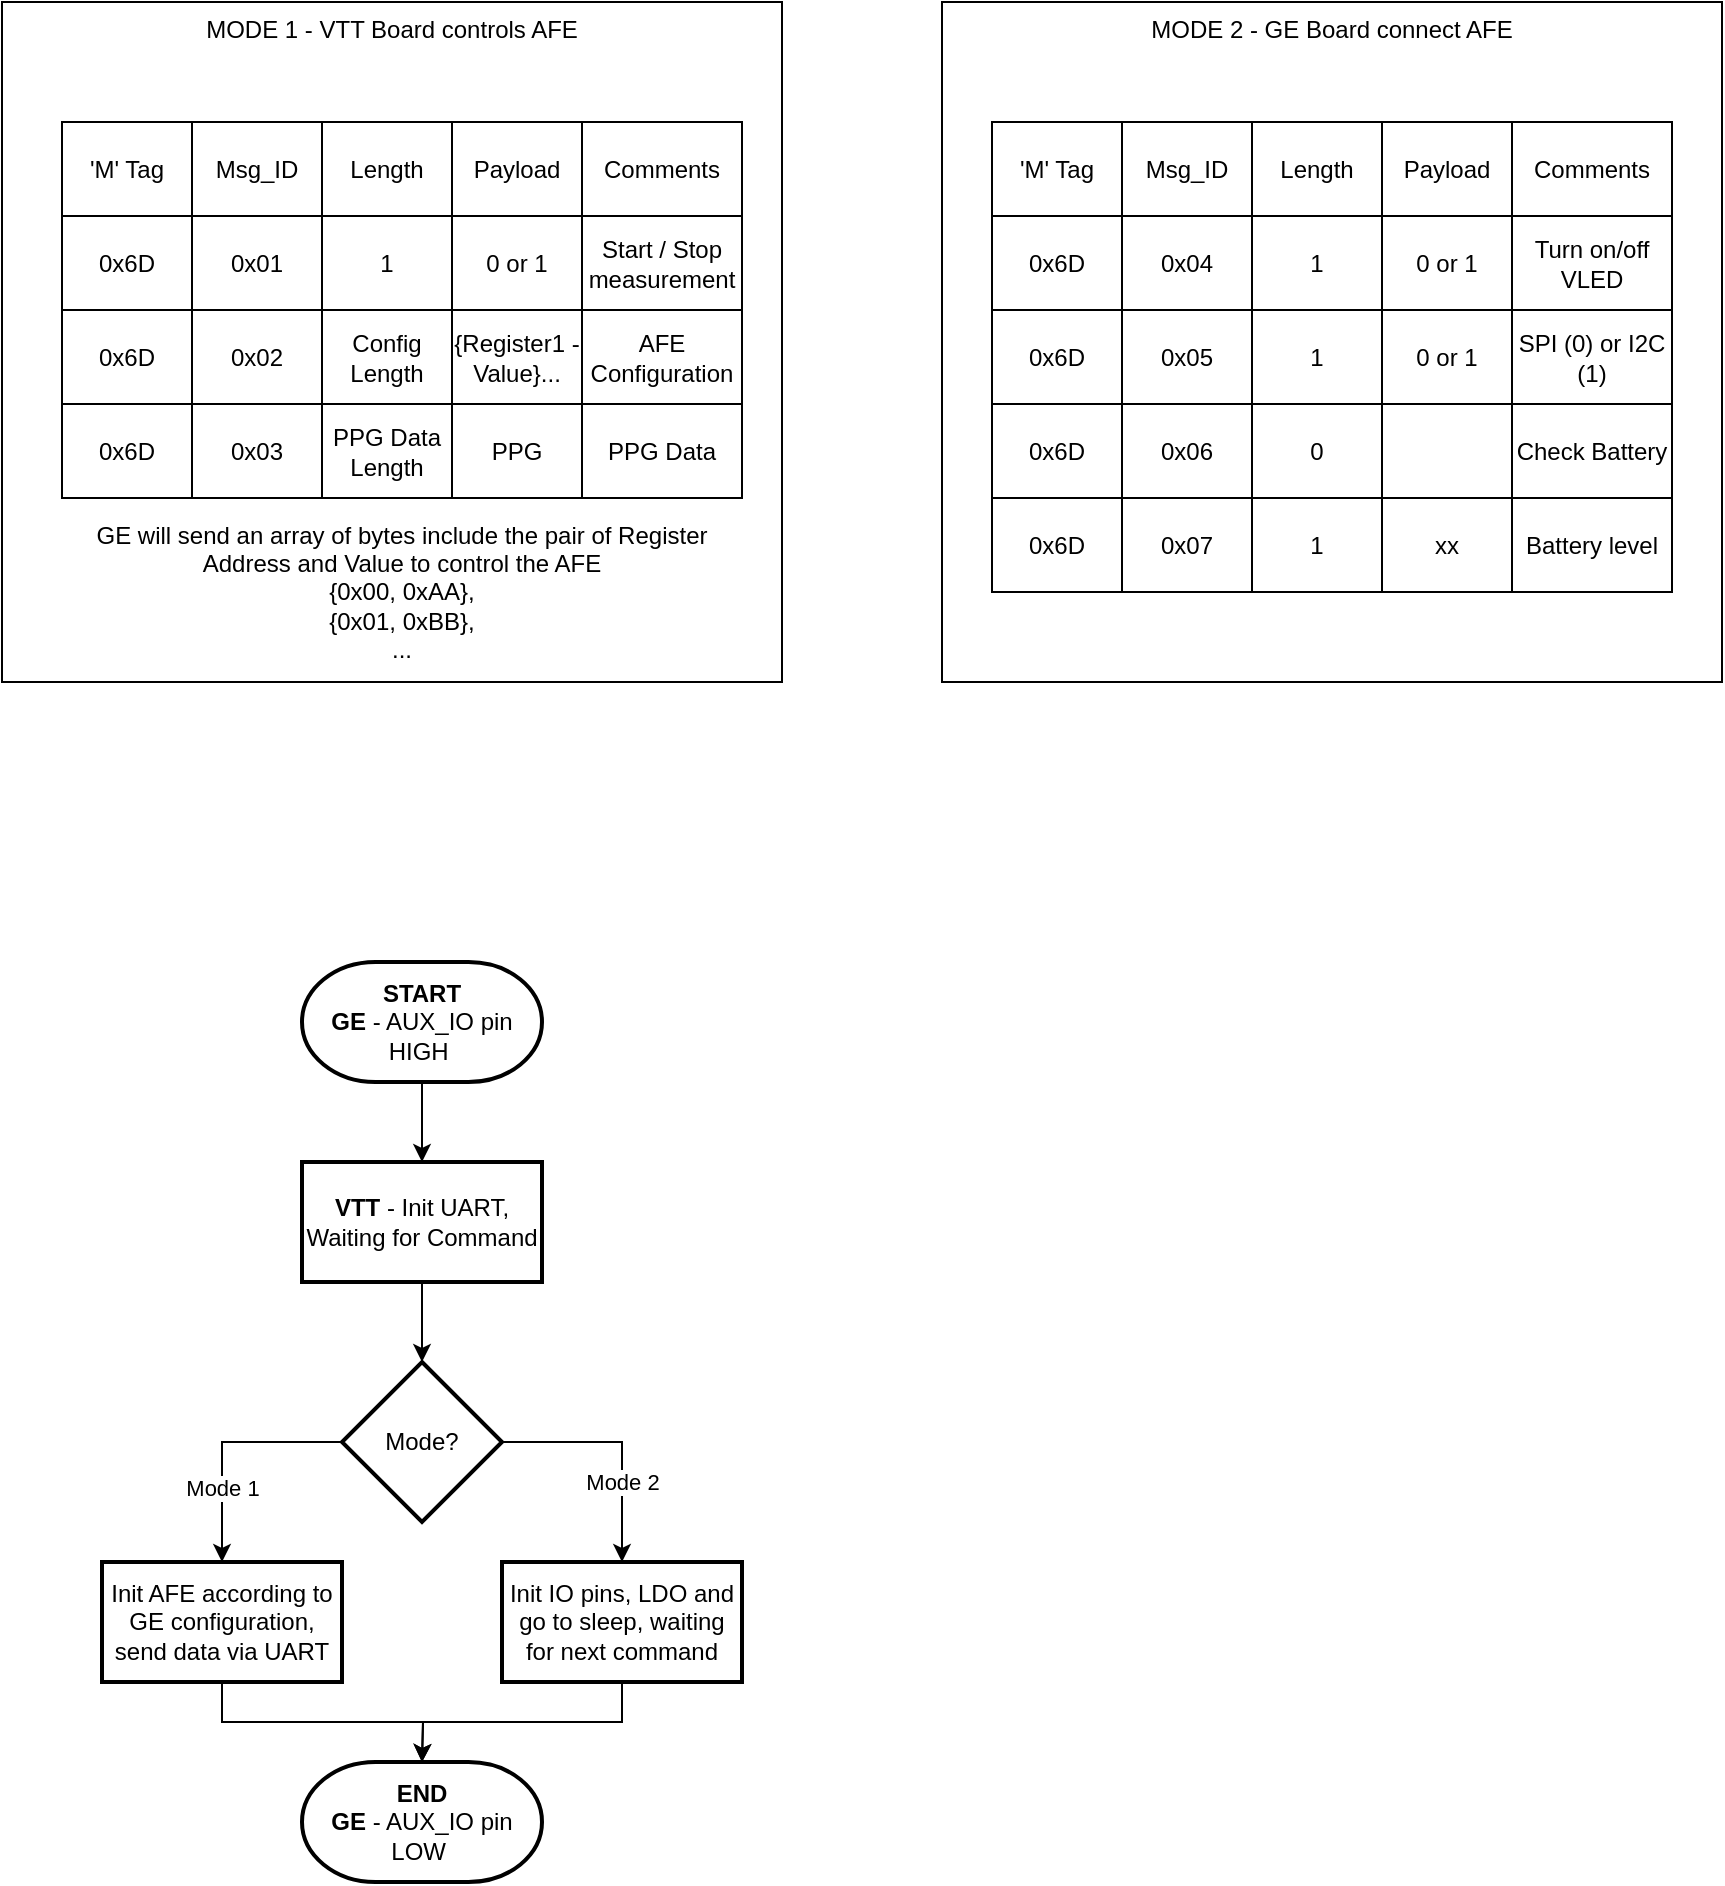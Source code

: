 <mxfile version="28.1.0">
  <diagram name="Page-1" id="u_4Rbd6-DPw6xN2j73VG">
    <mxGraphModel dx="1973" dy="774" grid="1" gridSize="10" guides="1" tooltips="1" connect="1" arrows="1" fold="1" page="1" pageScale="1" pageWidth="850" pageHeight="1100" math="0" shadow="0">
      <root>
        <mxCell id="0" />
        <mxCell id="1" parent="0" />
        <mxCell id="0Z28K1uZ04GMZeIwGt2u-1" value="MODE 1 - VTT Board controls AFE" style="rounded=0;whiteSpace=wrap;html=1;verticalAlign=top;" vertex="1" parent="1">
          <mxGeometry x="-70" y="40" width="390" height="340" as="geometry" />
        </mxCell>
        <mxCell id="0Z28K1uZ04GMZeIwGt2u-3" value="MODE 2 - GE Board connect AFE" style="rounded=0;whiteSpace=wrap;html=1;verticalAlign=top;" vertex="1" parent="1">
          <mxGeometry x="400" y="40" width="390" height="340" as="geometry" />
        </mxCell>
        <mxCell id="0Z28K1uZ04GMZeIwGt2u-168" value="" style="childLayout=tableLayout;recursiveResize=0;shadow=0;fillColor=none;" vertex="1" parent="1">
          <mxGeometry x="-40" y="100" width="340" height="188" as="geometry" />
        </mxCell>
        <mxCell id="0Z28K1uZ04GMZeIwGt2u-169" value="" style="shape=tableRow;horizontal=0;startSize=0;swimlaneHead=0;swimlaneBody=0;top=0;left=0;bottom=0;right=0;dropTarget=0;collapsible=0;recursiveResize=0;expand=0;fontStyle=0;fillColor=none;strokeColor=inherit;" vertex="1" parent="0Z28K1uZ04GMZeIwGt2u-168">
          <mxGeometry width="340" height="47" as="geometry" />
        </mxCell>
        <mxCell id="0Z28K1uZ04GMZeIwGt2u-170" value="&#39;M&#39; Tag" style="connectable=0;recursiveResize=0;strokeColor=inherit;fillColor=none;align=center;whiteSpace=wrap;html=1;" vertex="1" parent="0Z28K1uZ04GMZeIwGt2u-169">
          <mxGeometry width="65" height="47" as="geometry">
            <mxRectangle width="65" height="47" as="alternateBounds" />
          </mxGeometry>
        </mxCell>
        <mxCell id="0Z28K1uZ04GMZeIwGt2u-171" value="Msg_ID" style="connectable=0;recursiveResize=0;strokeColor=inherit;fillColor=none;align=center;whiteSpace=wrap;html=1;" vertex="1" parent="0Z28K1uZ04GMZeIwGt2u-169">
          <mxGeometry x="65" width="65" height="47" as="geometry">
            <mxRectangle width="65" height="47" as="alternateBounds" />
          </mxGeometry>
        </mxCell>
        <mxCell id="0Z28K1uZ04GMZeIwGt2u-172" value="Length" style="connectable=0;recursiveResize=0;strokeColor=inherit;fillColor=none;align=center;whiteSpace=wrap;html=1;" vertex="1" parent="0Z28K1uZ04GMZeIwGt2u-169">
          <mxGeometry x="130" width="65" height="47" as="geometry">
            <mxRectangle width="65" height="47" as="alternateBounds" />
          </mxGeometry>
        </mxCell>
        <mxCell id="0Z28K1uZ04GMZeIwGt2u-199" value="Payload" style="connectable=0;recursiveResize=0;strokeColor=inherit;fillColor=none;align=center;whiteSpace=wrap;html=1;" vertex="1" parent="0Z28K1uZ04GMZeIwGt2u-169">
          <mxGeometry x="195" width="65" height="47" as="geometry">
            <mxRectangle width="65" height="47" as="alternateBounds" />
          </mxGeometry>
        </mxCell>
        <mxCell id="0Z28K1uZ04GMZeIwGt2u-245" value="Comments" style="connectable=0;recursiveResize=0;strokeColor=inherit;fillColor=none;align=center;whiteSpace=wrap;html=1;" vertex="1" parent="0Z28K1uZ04GMZeIwGt2u-169">
          <mxGeometry x="260" width="80" height="47" as="geometry">
            <mxRectangle width="80" height="47" as="alternateBounds" />
          </mxGeometry>
        </mxCell>
        <mxCell id="0Z28K1uZ04GMZeIwGt2u-185" value="" style="shape=tableRow;horizontal=0;startSize=0;swimlaneHead=0;swimlaneBody=0;top=0;left=0;bottom=0;right=0;dropTarget=0;collapsible=0;recursiveResize=0;expand=0;fontStyle=0;fillColor=none;strokeColor=inherit;" vertex="1" parent="0Z28K1uZ04GMZeIwGt2u-168">
          <mxGeometry y="47" width="340" height="47" as="geometry" />
        </mxCell>
        <mxCell id="0Z28K1uZ04GMZeIwGt2u-186" value="0x6D" style="connectable=0;recursiveResize=0;strokeColor=inherit;fillColor=none;align=center;whiteSpace=wrap;html=1;" vertex="1" parent="0Z28K1uZ04GMZeIwGt2u-185">
          <mxGeometry width="65" height="47" as="geometry">
            <mxRectangle width="65" height="47" as="alternateBounds" />
          </mxGeometry>
        </mxCell>
        <mxCell id="0Z28K1uZ04GMZeIwGt2u-187" value="0x01" style="connectable=0;recursiveResize=0;strokeColor=inherit;fillColor=none;align=center;whiteSpace=wrap;html=1;" vertex="1" parent="0Z28K1uZ04GMZeIwGt2u-185">
          <mxGeometry x="65" width="65" height="47" as="geometry">
            <mxRectangle width="65" height="47" as="alternateBounds" />
          </mxGeometry>
        </mxCell>
        <mxCell id="0Z28K1uZ04GMZeIwGt2u-188" value="1" style="connectable=0;recursiveResize=0;strokeColor=inherit;fillColor=none;align=center;whiteSpace=wrap;html=1;" vertex="1" parent="0Z28K1uZ04GMZeIwGt2u-185">
          <mxGeometry x="130" width="65" height="47" as="geometry">
            <mxRectangle width="65" height="47" as="alternateBounds" />
          </mxGeometry>
        </mxCell>
        <mxCell id="0Z28K1uZ04GMZeIwGt2u-200" value="0 or 1" style="connectable=0;recursiveResize=0;strokeColor=inherit;fillColor=none;align=center;whiteSpace=wrap;html=1;" vertex="1" parent="0Z28K1uZ04GMZeIwGt2u-185">
          <mxGeometry x="195" width="65" height="47" as="geometry">
            <mxRectangle width="65" height="47" as="alternateBounds" />
          </mxGeometry>
        </mxCell>
        <mxCell id="0Z28K1uZ04GMZeIwGt2u-246" value="Start / Stop measurement" style="connectable=0;recursiveResize=0;strokeColor=inherit;fillColor=none;align=center;whiteSpace=wrap;html=1;" vertex="1" parent="0Z28K1uZ04GMZeIwGt2u-185">
          <mxGeometry x="260" width="80" height="47" as="geometry">
            <mxRectangle width="80" height="47" as="alternateBounds" />
          </mxGeometry>
        </mxCell>
        <mxCell id="0Z28K1uZ04GMZeIwGt2u-181" value="" style="shape=tableRow;horizontal=0;startSize=0;swimlaneHead=0;swimlaneBody=0;top=0;left=0;bottom=0;right=0;dropTarget=0;collapsible=0;recursiveResize=0;expand=0;fontStyle=0;fillColor=none;strokeColor=inherit;" vertex="1" parent="0Z28K1uZ04GMZeIwGt2u-168">
          <mxGeometry y="94" width="340" height="47" as="geometry" />
        </mxCell>
        <mxCell id="0Z28K1uZ04GMZeIwGt2u-182" value="0x6D" style="connectable=0;recursiveResize=0;strokeColor=inherit;fillColor=none;align=center;whiteSpace=wrap;html=1;" vertex="1" parent="0Z28K1uZ04GMZeIwGt2u-181">
          <mxGeometry width="65" height="47" as="geometry">
            <mxRectangle width="65" height="47" as="alternateBounds" />
          </mxGeometry>
        </mxCell>
        <mxCell id="0Z28K1uZ04GMZeIwGt2u-183" value="0x02" style="connectable=0;recursiveResize=0;strokeColor=inherit;fillColor=none;align=center;whiteSpace=wrap;html=1;" vertex="1" parent="0Z28K1uZ04GMZeIwGt2u-181">
          <mxGeometry x="65" width="65" height="47" as="geometry">
            <mxRectangle width="65" height="47" as="alternateBounds" />
          </mxGeometry>
        </mxCell>
        <mxCell id="0Z28K1uZ04GMZeIwGt2u-184" value="Config Length" style="connectable=0;recursiveResize=0;strokeColor=inherit;fillColor=none;align=center;whiteSpace=wrap;html=1;" vertex="1" parent="0Z28K1uZ04GMZeIwGt2u-181">
          <mxGeometry x="130" width="65" height="47" as="geometry">
            <mxRectangle width="65" height="47" as="alternateBounds" />
          </mxGeometry>
        </mxCell>
        <mxCell id="0Z28K1uZ04GMZeIwGt2u-201" value="{Register1 - Value}..." style="connectable=0;recursiveResize=0;strokeColor=inherit;fillColor=none;align=center;whiteSpace=wrap;html=1;" vertex="1" parent="0Z28K1uZ04GMZeIwGt2u-181">
          <mxGeometry x="195" width="65" height="47" as="geometry">
            <mxRectangle width="65" height="47" as="alternateBounds" />
          </mxGeometry>
        </mxCell>
        <mxCell id="0Z28K1uZ04GMZeIwGt2u-247" value="AFE Configuration" style="connectable=0;recursiveResize=0;strokeColor=inherit;fillColor=none;align=center;whiteSpace=wrap;html=1;" vertex="1" parent="0Z28K1uZ04GMZeIwGt2u-181">
          <mxGeometry x="260" width="80" height="47" as="geometry">
            <mxRectangle width="80" height="47" as="alternateBounds" />
          </mxGeometry>
        </mxCell>
        <mxCell id="0Z28K1uZ04GMZeIwGt2u-189" value="" style="shape=tableRow;horizontal=0;startSize=0;swimlaneHead=0;swimlaneBody=0;top=0;left=0;bottom=0;right=0;dropTarget=0;collapsible=0;recursiveResize=0;expand=0;fontStyle=0;fillColor=none;strokeColor=inherit;" vertex="1" parent="0Z28K1uZ04GMZeIwGt2u-168">
          <mxGeometry y="141" width="340" height="47" as="geometry" />
        </mxCell>
        <mxCell id="0Z28K1uZ04GMZeIwGt2u-190" value="0x6D" style="connectable=0;recursiveResize=0;strokeColor=inherit;fillColor=none;align=center;whiteSpace=wrap;html=1;" vertex="1" parent="0Z28K1uZ04GMZeIwGt2u-189">
          <mxGeometry width="65" height="47" as="geometry">
            <mxRectangle width="65" height="47" as="alternateBounds" />
          </mxGeometry>
        </mxCell>
        <mxCell id="0Z28K1uZ04GMZeIwGt2u-191" value="0x03" style="connectable=0;recursiveResize=0;strokeColor=inherit;fillColor=none;align=center;whiteSpace=wrap;html=1;" vertex="1" parent="0Z28K1uZ04GMZeIwGt2u-189">
          <mxGeometry x="65" width="65" height="47" as="geometry">
            <mxRectangle width="65" height="47" as="alternateBounds" />
          </mxGeometry>
        </mxCell>
        <mxCell id="0Z28K1uZ04GMZeIwGt2u-192" value="PPG Data Length" style="connectable=0;recursiveResize=0;strokeColor=inherit;fillColor=none;align=center;whiteSpace=wrap;html=1;" vertex="1" parent="0Z28K1uZ04GMZeIwGt2u-189">
          <mxGeometry x="130" width="65" height="47" as="geometry">
            <mxRectangle width="65" height="47" as="alternateBounds" />
          </mxGeometry>
        </mxCell>
        <mxCell id="0Z28K1uZ04GMZeIwGt2u-202" value="PPG" style="connectable=0;recursiveResize=0;strokeColor=inherit;fillColor=none;align=center;whiteSpace=wrap;html=1;" vertex="1" parent="0Z28K1uZ04GMZeIwGt2u-189">
          <mxGeometry x="195" width="65" height="47" as="geometry">
            <mxRectangle width="65" height="47" as="alternateBounds" />
          </mxGeometry>
        </mxCell>
        <mxCell id="0Z28K1uZ04GMZeIwGt2u-248" value="PPG Data" style="connectable=0;recursiveResize=0;strokeColor=inherit;fillColor=none;align=center;whiteSpace=wrap;html=1;" vertex="1" parent="0Z28K1uZ04GMZeIwGt2u-189">
          <mxGeometry x="260" width="80" height="47" as="geometry">
            <mxRectangle width="80" height="47" as="alternateBounds" />
          </mxGeometry>
        </mxCell>
        <mxCell id="0Z28K1uZ04GMZeIwGt2u-209" value="" style="edgeStyle=orthogonalEdgeStyle;rounded=0;orthogonalLoop=1;jettySize=auto;html=1;" edge="1" parent="1" source="0Z28K1uZ04GMZeIwGt2u-206" target="0Z28K1uZ04GMZeIwGt2u-208">
          <mxGeometry relative="1" as="geometry" />
        </mxCell>
        <mxCell id="0Z28K1uZ04GMZeIwGt2u-206" value="&lt;b&gt;START&lt;/b&gt;&lt;div&gt;&lt;b&gt;GE &lt;/b&gt;- AUX_IO pin HIGH&amp;nbsp;&lt;/div&gt;" style="strokeWidth=2;html=1;shape=mxgraph.flowchart.terminator;whiteSpace=wrap;" vertex="1" parent="1">
          <mxGeometry x="80" y="520" width="120" height="60" as="geometry" />
        </mxCell>
        <mxCell id="0Z28K1uZ04GMZeIwGt2u-213" value="" style="edgeStyle=orthogonalEdgeStyle;rounded=0;orthogonalLoop=1;jettySize=auto;html=1;" edge="1" parent="1" source="0Z28K1uZ04GMZeIwGt2u-208" target="0Z28K1uZ04GMZeIwGt2u-212">
          <mxGeometry relative="1" as="geometry" />
        </mxCell>
        <mxCell id="0Z28K1uZ04GMZeIwGt2u-208" value="&lt;b&gt;VTT &lt;/b&gt;- Init UART, Waiting for Command" style="whiteSpace=wrap;html=1;strokeWidth=2;" vertex="1" parent="1">
          <mxGeometry x="80" y="620" width="120" height="60" as="geometry" />
        </mxCell>
        <mxCell id="0Z28K1uZ04GMZeIwGt2u-215" value="Mode 1" style="edgeStyle=orthogonalEdgeStyle;rounded=0;orthogonalLoop=1;jettySize=auto;html=1;" edge="1" parent="1" source="0Z28K1uZ04GMZeIwGt2u-212" target="0Z28K1uZ04GMZeIwGt2u-214">
          <mxGeometry x="0.385" relative="1" as="geometry">
            <Array as="points">
              <mxPoint x="40" y="760" />
            </Array>
            <mxPoint as="offset" />
          </mxGeometry>
        </mxCell>
        <mxCell id="0Z28K1uZ04GMZeIwGt2u-217" value="Mode 2" style="edgeStyle=orthogonalEdgeStyle;rounded=0;orthogonalLoop=1;jettySize=auto;html=1;" edge="1" parent="1" source="0Z28K1uZ04GMZeIwGt2u-212" target="0Z28K1uZ04GMZeIwGt2u-216">
          <mxGeometry x="0.333" relative="1" as="geometry">
            <Array as="points">
              <mxPoint x="240" y="760" />
            </Array>
            <mxPoint as="offset" />
          </mxGeometry>
        </mxCell>
        <mxCell id="0Z28K1uZ04GMZeIwGt2u-212" value="Mode?" style="rhombus;whiteSpace=wrap;html=1;strokeWidth=2;" vertex="1" parent="1">
          <mxGeometry x="100" y="720" width="80" height="80" as="geometry" />
        </mxCell>
        <mxCell id="0Z28K1uZ04GMZeIwGt2u-218" style="edgeStyle=orthogonalEdgeStyle;rounded=0;orthogonalLoop=1;jettySize=auto;html=1;exitX=0.5;exitY=1;exitDx=0;exitDy=0;" edge="1" parent="1" source="0Z28K1uZ04GMZeIwGt2u-214">
          <mxGeometry relative="1" as="geometry">
            <mxPoint x="140" y="920" as="targetPoint" />
          </mxGeometry>
        </mxCell>
        <mxCell id="0Z28K1uZ04GMZeIwGt2u-214" value="Init AFE according to GE configuration, send data via UART" style="whiteSpace=wrap;html=1;strokeWidth=2;" vertex="1" parent="1">
          <mxGeometry x="-20" y="820" width="120" height="60" as="geometry" />
        </mxCell>
        <mxCell id="0Z28K1uZ04GMZeIwGt2u-219" style="edgeStyle=orthogonalEdgeStyle;rounded=0;orthogonalLoop=1;jettySize=auto;html=1;exitX=0.5;exitY=1;exitDx=0;exitDy=0;" edge="1" parent="1" source="0Z28K1uZ04GMZeIwGt2u-216">
          <mxGeometry relative="1" as="geometry">
            <mxPoint x="140" y="920" as="targetPoint" />
          </mxGeometry>
        </mxCell>
        <mxCell id="0Z28K1uZ04GMZeIwGt2u-216" value="Init IO pins, LDO and go to sleep, waiting for next command" style="whiteSpace=wrap;html=1;strokeWidth=2;" vertex="1" parent="1">
          <mxGeometry x="180" y="820" width="120" height="60" as="geometry" />
        </mxCell>
        <mxCell id="0Z28K1uZ04GMZeIwGt2u-220" value="&lt;b&gt;END&lt;/b&gt;&lt;div&gt;&lt;b&gt;GE &lt;/b&gt;- AUX_IO pin LOW&amp;nbsp;&lt;/div&gt;" style="strokeWidth=2;html=1;shape=mxgraph.flowchart.terminator;whiteSpace=wrap;" vertex="1" parent="1">
          <mxGeometry x="80" y="920" width="120" height="60" as="geometry" />
        </mxCell>
        <mxCell id="0Z28K1uZ04GMZeIwGt2u-223" value="GE will send an array of bytes include the pair of Register Address and Value to control the AFE&lt;div&gt;{0x00, 0xAA},&lt;/div&gt;&lt;div&gt;{0x01, 0xBB},&lt;/div&gt;&lt;div&gt;...&lt;/div&gt;" style="text;strokeColor=none;align=center;fillColor=none;html=1;verticalAlign=middle;whiteSpace=wrap;rounded=0;" vertex="1" parent="1">
          <mxGeometry x="-40" y="300" width="340" height="70" as="geometry" />
        </mxCell>
        <mxCell id="0Z28K1uZ04GMZeIwGt2u-249" value="" style="childLayout=tableLayout;recursiveResize=0;shadow=0;fillColor=none;" vertex="1" parent="1">
          <mxGeometry x="425" y="100" width="340" height="235" as="geometry" />
        </mxCell>
        <mxCell id="0Z28K1uZ04GMZeIwGt2u-250" value="" style="shape=tableRow;horizontal=0;startSize=0;swimlaneHead=0;swimlaneBody=0;top=0;left=0;bottom=0;right=0;dropTarget=0;collapsible=0;recursiveResize=0;expand=0;fontStyle=0;fillColor=none;strokeColor=inherit;" vertex="1" parent="0Z28K1uZ04GMZeIwGt2u-249">
          <mxGeometry width="340" height="47" as="geometry" />
        </mxCell>
        <mxCell id="0Z28K1uZ04GMZeIwGt2u-251" value="&#39;M&#39; Tag" style="connectable=0;recursiveResize=0;strokeColor=inherit;fillColor=none;align=center;whiteSpace=wrap;html=1;" vertex="1" parent="0Z28K1uZ04GMZeIwGt2u-250">
          <mxGeometry width="65" height="47" as="geometry">
            <mxRectangle width="65" height="47" as="alternateBounds" />
          </mxGeometry>
        </mxCell>
        <mxCell id="0Z28K1uZ04GMZeIwGt2u-252" value="Msg_ID" style="connectable=0;recursiveResize=0;strokeColor=inherit;fillColor=none;align=center;whiteSpace=wrap;html=1;" vertex="1" parent="0Z28K1uZ04GMZeIwGt2u-250">
          <mxGeometry x="65" width="65" height="47" as="geometry">
            <mxRectangle width="65" height="47" as="alternateBounds" />
          </mxGeometry>
        </mxCell>
        <mxCell id="0Z28K1uZ04GMZeIwGt2u-253" value="Length" style="connectable=0;recursiveResize=0;strokeColor=inherit;fillColor=none;align=center;whiteSpace=wrap;html=1;" vertex="1" parent="0Z28K1uZ04GMZeIwGt2u-250">
          <mxGeometry x="130" width="65" height="47" as="geometry">
            <mxRectangle width="65" height="47" as="alternateBounds" />
          </mxGeometry>
        </mxCell>
        <mxCell id="0Z28K1uZ04GMZeIwGt2u-254" value="Payload" style="connectable=0;recursiveResize=0;strokeColor=inherit;fillColor=none;align=center;whiteSpace=wrap;html=1;" vertex="1" parent="0Z28K1uZ04GMZeIwGt2u-250">
          <mxGeometry x="195" width="65" height="47" as="geometry">
            <mxRectangle width="65" height="47" as="alternateBounds" />
          </mxGeometry>
        </mxCell>
        <mxCell id="0Z28K1uZ04GMZeIwGt2u-255" value="Comments" style="connectable=0;recursiveResize=0;strokeColor=inherit;fillColor=none;align=center;whiteSpace=wrap;html=1;" vertex="1" parent="0Z28K1uZ04GMZeIwGt2u-250">
          <mxGeometry x="260" width="80" height="47" as="geometry">
            <mxRectangle width="80" height="47" as="alternateBounds" />
          </mxGeometry>
        </mxCell>
        <mxCell id="0Z28K1uZ04GMZeIwGt2u-256" value="" style="shape=tableRow;horizontal=0;startSize=0;swimlaneHead=0;swimlaneBody=0;top=0;left=0;bottom=0;right=0;dropTarget=0;collapsible=0;recursiveResize=0;expand=0;fontStyle=0;fillColor=none;strokeColor=inherit;" vertex="1" parent="0Z28K1uZ04GMZeIwGt2u-249">
          <mxGeometry y="47" width="340" height="47" as="geometry" />
        </mxCell>
        <mxCell id="0Z28K1uZ04GMZeIwGt2u-257" value="0x6D" style="connectable=0;recursiveResize=0;strokeColor=inherit;fillColor=none;align=center;whiteSpace=wrap;html=1;" vertex="1" parent="0Z28K1uZ04GMZeIwGt2u-256">
          <mxGeometry width="65" height="47" as="geometry">
            <mxRectangle width="65" height="47" as="alternateBounds" />
          </mxGeometry>
        </mxCell>
        <mxCell id="0Z28K1uZ04GMZeIwGt2u-258" value="0x04" style="connectable=0;recursiveResize=0;strokeColor=inherit;fillColor=none;align=center;whiteSpace=wrap;html=1;" vertex="1" parent="0Z28K1uZ04GMZeIwGt2u-256">
          <mxGeometry x="65" width="65" height="47" as="geometry">
            <mxRectangle width="65" height="47" as="alternateBounds" />
          </mxGeometry>
        </mxCell>
        <mxCell id="0Z28K1uZ04GMZeIwGt2u-259" value="1" style="connectable=0;recursiveResize=0;strokeColor=inherit;fillColor=none;align=center;whiteSpace=wrap;html=1;" vertex="1" parent="0Z28K1uZ04GMZeIwGt2u-256">
          <mxGeometry x="130" width="65" height="47" as="geometry">
            <mxRectangle width="65" height="47" as="alternateBounds" />
          </mxGeometry>
        </mxCell>
        <mxCell id="0Z28K1uZ04GMZeIwGt2u-260" value="0 or 1" style="connectable=0;recursiveResize=0;strokeColor=inherit;fillColor=none;align=center;whiteSpace=wrap;html=1;" vertex="1" parent="0Z28K1uZ04GMZeIwGt2u-256">
          <mxGeometry x="195" width="65" height="47" as="geometry">
            <mxRectangle width="65" height="47" as="alternateBounds" />
          </mxGeometry>
        </mxCell>
        <mxCell id="0Z28K1uZ04GMZeIwGt2u-261" value="Turn on/off VLED" style="connectable=0;recursiveResize=0;strokeColor=inherit;fillColor=none;align=center;whiteSpace=wrap;html=1;" vertex="1" parent="0Z28K1uZ04GMZeIwGt2u-256">
          <mxGeometry x="260" width="80" height="47" as="geometry">
            <mxRectangle width="80" height="47" as="alternateBounds" />
          </mxGeometry>
        </mxCell>
        <mxCell id="0Z28K1uZ04GMZeIwGt2u-262" value="" style="shape=tableRow;horizontal=0;startSize=0;swimlaneHead=0;swimlaneBody=0;top=0;left=0;bottom=0;right=0;dropTarget=0;collapsible=0;recursiveResize=0;expand=0;fontStyle=0;fillColor=none;strokeColor=inherit;" vertex="1" parent="0Z28K1uZ04GMZeIwGt2u-249">
          <mxGeometry y="94" width="340" height="47" as="geometry" />
        </mxCell>
        <mxCell id="0Z28K1uZ04GMZeIwGt2u-263" value="0x6D" style="connectable=0;recursiveResize=0;strokeColor=inherit;fillColor=none;align=center;whiteSpace=wrap;html=1;" vertex="1" parent="0Z28K1uZ04GMZeIwGt2u-262">
          <mxGeometry width="65" height="47" as="geometry">
            <mxRectangle width="65" height="47" as="alternateBounds" />
          </mxGeometry>
        </mxCell>
        <mxCell id="0Z28K1uZ04GMZeIwGt2u-264" value="0x05" style="connectable=0;recursiveResize=0;strokeColor=inherit;fillColor=none;align=center;whiteSpace=wrap;html=1;" vertex="1" parent="0Z28K1uZ04GMZeIwGt2u-262">
          <mxGeometry x="65" width="65" height="47" as="geometry">
            <mxRectangle width="65" height="47" as="alternateBounds" />
          </mxGeometry>
        </mxCell>
        <mxCell id="0Z28K1uZ04GMZeIwGt2u-265" value="1" style="connectable=0;recursiveResize=0;strokeColor=inherit;fillColor=none;align=center;whiteSpace=wrap;html=1;" vertex="1" parent="0Z28K1uZ04GMZeIwGt2u-262">
          <mxGeometry x="130" width="65" height="47" as="geometry">
            <mxRectangle width="65" height="47" as="alternateBounds" />
          </mxGeometry>
        </mxCell>
        <mxCell id="0Z28K1uZ04GMZeIwGt2u-266" value="0 or 1" style="connectable=0;recursiveResize=0;strokeColor=inherit;fillColor=none;align=center;whiteSpace=wrap;html=1;" vertex="1" parent="0Z28K1uZ04GMZeIwGt2u-262">
          <mxGeometry x="195" width="65" height="47" as="geometry">
            <mxRectangle width="65" height="47" as="alternateBounds" />
          </mxGeometry>
        </mxCell>
        <mxCell id="0Z28K1uZ04GMZeIwGt2u-267" value="SPI (0) or I2C (1)" style="connectable=0;recursiveResize=0;strokeColor=inherit;fillColor=none;align=center;whiteSpace=wrap;html=1;" vertex="1" parent="0Z28K1uZ04GMZeIwGt2u-262">
          <mxGeometry x="260" width="80" height="47" as="geometry">
            <mxRectangle width="80" height="47" as="alternateBounds" />
          </mxGeometry>
        </mxCell>
        <mxCell id="0Z28K1uZ04GMZeIwGt2u-268" value="" style="shape=tableRow;horizontal=0;startSize=0;swimlaneHead=0;swimlaneBody=0;top=0;left=0;bottom=0;right=0;dropTarget=0;collapsible=0;recursiveResize=0;expand=0;fontStyle=0;fillColor=none;strokeColor=inherit;" vertex="1" parent="0Z28K1uZ04GMZeIwGt2u-249">
          <mxGeometry y="141" width="340" height="47" as="geometry" />
        </mxCell>
        <mxCell id="0Z28K1uZ04GMZeIwGt2u-269" value="0x6D" style="connectable=0;recursiveResize=0;strokeColor=inherit;fillColor=none;align=center;whiteSpace=wrap;html=1;" vertex="1" parent="0Z28K1uZ04GMZeIwGt2u-268">
          <mxGeometry width="65" height="47" as="geometry">
            <mxRectangle width="65" height="47" as="alternateBounds" />
          </mxGeometry>
        </mxCell>
        <mxCell id="0Z28K1uZ04GMZeIwGt2u-270" value="0x06" style="connectable=0;recursiveResize=0;strokeColor=inherit;fillColor=none;align=center;whiteSpace=wrap;html=1;" vertex="1" parent="0Z28K1uZ04GMZeIwGt2u-268">
          <mxGeometry x="65" width="65" height="47" as="geometry">
            <mxRectangle width="65" height="47" as="alternateBounds" />
          </mxGeometry>
        </mxCell>
        <mxCell id="0Z28K1uZ04GMZeIwGt2u-271" value="0" style="connectable=0;recursiveResize=0;strokeColor=inherit;fillColor=none;align=center;whiteSpace=wrap;html=1;" vertex="1" parent="0Z28K1uZ04GMZeIwGt2u-268">
          <mxGeometry x="130" width="65" height="47" as="geometry">
            <mxRectangle width="65" height="47" as="alternateBounds" />
          </mxGeometry>
        </mxCell>
        <mxCell id="0Z28K1uZ04GMZeIwGt2u-272" value="" style="connectable=0;recursiveResize=0;strokeColor=inherit;fillColor=none;align=center;whiteSpace=wrap;html=1;" vertex="1" parent="0Z28K1uZ04GMZeIwGt2u-268">
          <mxGeometry x="195" width="65" height="47" as="geometry">
            <mxRectangle width="65" height="47" as="alternateBounds" />
          </mxGeometry>
        </mxCell>
        <mxCell id="0Z28K1uZ04GMZeIwGt2u-273" value="Check Battery" style="connectable=0;recursiveResize=0;strokeColor=inherit;fillColor=none;align=center;whiteSpace=wrap;html=1;" vertex="1" parent="0Z28K1uZ04GMZeIwGt2u-268">
          <mxGeometry x="260" width="80" height="47" as="geometry">
            <mxRectangle width="80" height="47" as="alternateBounds" />
          </mxGeometry>
        </mxCell>
        <mxCell id="0Z28K1uZ04GMZeIwGt2u-274" style="shape=tableRow;horizontal=0;startSize=0;swimlaneHead=0;swimlaneBody=0;top=0;left=0;bottom=0;right=0;dropTarget=0;collapsible=0;recursiveResize=0;expand=0;fontStyle=0;fillColor=none;strokeColor=inherit;" vertex="1" parent="0Z28K1uZ04GMZeIwGt2u-249">
          <mxGeometry y="188" width="340" height="47" as="geometry" />
        </mxCell>
        <mxCell id="0Z28K1uZ04GMZeIwGt2u-275" value="0x6D" style="connectable=0;recursiveResize=0;strokeColor=inherit;fillColor=none;align=center;whiteSpace=wrap;html=1;" vertex="1" parent="0Z28K1uZ04GMZeIwGt2u-274">
          <mxGeometry width="65" height="47" as="geometry">
            <mxRectangle width="65" height="47" as="alternateBounds" />
          </mxGeometry>
        </mxCell>
        <mxCell id="0Z28K1uZ04GMZeIwGt2u-276" value="0x07" style="connectable=0;recursiveResize=0;strokeColor=inherit;fillColor=none;align=center;whiteSpace=wrap;html=1;" vertex="1" parent="0Z28K1uZ04GMZeIwGt2u-274">
          <mxGeometry x="65" width="65" height="47" as="geometry">
            <mxRectangle width="65" height="47" as="alternateBounds" />
          </mxGeometry>
        </mxCell>
        <mxCell id="0Z28K1uZ04GMZeIwGt2u-277" value="1" style="connectable=0;recursiveResize=0;strokeColor=inherit;fillColor=none;align=center;whiteSpace=wrap;html=1;" vertex="1" parent="0Z28K1uZ04GMZeIwGt2u-274">
          <mxGeometry x="130" width="65" height="47" as="geometry">
            <mxRectangle width="65" height="47" as="alternateBounds" />
          </mxGeometry>
        </mxCell>
        <mxCell id="0Z28K1uZ04GMZeIwGt2u-278" value="xx" style="connectable=0;recursiveResize=0;strokeColor=inherit;fillColor=none;align=center;whiteSpace=wrap;html=1;" vertex="1" parent="0Z28K1uZ04GMZeIwGt2u-274">
          <mxGeometry x="195" width="65" height="47" as="geometry">
            <mxRectangle width="65" height="47" as="alternateBounds" />
          </mxGeometry>
        </mxCell>
        <mxCell id="0Z28K1uZ04GMZeIwGt2u-279" value="Battery level" style="connectable=0;recursiveResize=0;strokeColor=inherit;fillColor=none;align=center;whiteSpace=wrap;html=1;" vertex="1" parent="0Z28K1uZ04GMZeIwGt2u-274">
          <mxGeometry x="260" width="80" height="47" as="geometry">
            <mxRectangle width="80" height="47" as="alternateBounds" />
          </mxGeometry>
        </mxCell>
      </root>
    </mxGraphModel>
  </diagram>
</mxfile>
